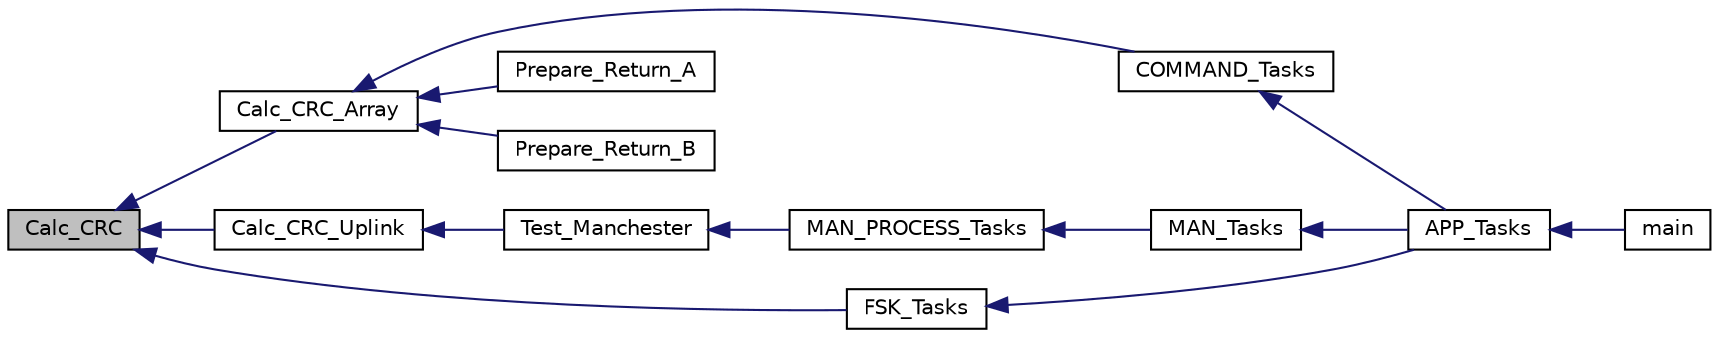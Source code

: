 digraph "Calc_CRC"
{
  edge [fontname="Helvetica",fontsize="10",labelfontname="Helvetica",labelfontsize="10"];
  node [fontname="Helvetica",fontsize="10",shape=record];
  rankdir="LR";
  Node9 [label="Calc_CRC",height=0.2,width=0.4,color="black", fillcolor="grey75", style="filled", fontcolor="black"];
  Node9 -> Node10 [dir="back",color="midnightblue",fontsize="10",style="solid",fontname="Helvetica"];
  Node10 [label="Calc_CRC_Array",height=0.2,width=0.4,color="black", fillcolor="white", style="filled",URL="$inszt__statusst_8c.html#ad52062411721def378a9750434efabe7"];
  Node10 -> Node11 [dir="back",color="midnightblue",fontsize="10",style="solid",fontname="Helvetica"];
  Node11 [label="COMMAND_Tasks",height=0.2,width=0.4,color="black", fillcolor="white", style="filled",URL="$inszt___u_s_b_8c.html#a18253442833a6f9dcc1031492524596c"];
  Node11 -> Node12 [dir="back",color="midnightblue",fontsize="10",style="solid",fontname="Helvetica"];
  Node12 [label="APP_Tasks",height=0.2,width=0.4,color="black", fillcolor="white", style="filled",URL="$inszt__wl__sps_8c.html#a859aee46b660cfee47cfd45ce08f6862"];
  Node12 -> Node13 [dir="back",color="midnightblue",fontsize="10",style="solid",fontname="Helvetica"];
  Node13 [label="main",height=0.2,width=0.4,color="black", fillcolor="white", style="filled",URL="$main_8c.html#a840291bc02cba5474a4cb46a9b9566fe"];
  Node10 -> Node14 [dir="back",color="midnightblue",fontsize="10",style="solid",fontname="Helvetica"];
  Node14 [label="Prepare_Return_A",height=0.2,width=0.4,color="black", fillcolor="white", style="filled",URL="$statusst_8h.html#a0e9c19489da0b2f35029d786831aba98"];
  Node10 -> Node15 [dir="back",color="midnightblue",fontsize="10",style="solid",fontname="Helvetica"];
  Node15 [label="Prepare_Return_B",height=0.2,width=0.4,color="black", fillcolor="white", style="filled",URL="$statusst_8h.html#ab840ab8e52cac36008d83ff62f7124ca"];
  Node9 -> Node16 [dir="back",color="midnightblue",fontsize="10",style="solid",fontname="Helvetica"];
  Node16 [label="Calc_CRC_Uplink",height=0.2,width=0.4,color="black", fillcolor="white", style="filled",URL="$inszt__statusst_8c.html#a3986e22036b3b68348435b4d7e381429"];
  Node16 -> Node17 [dir="back",color="midnightblue",fontsize="10",style="solid",fontname="Helvetica"];
  Node17 [label="Test_Manchester",height=0.2,width=0.4,color="black", fillcolor="white", style="filled",URL="$man_8c.html#a58180a4bddf2eb82b49ce86257a95346"];
  Node17 -> Node18 [dir="back",color="midnightblue",fontsize="10",style="solid",fontname="Helvetica"];
  Node18 [label="MAN_PROCESS_Tasks",height=0.2,width=0.4,color="black", fillcolor="white", style="filled",URL="$man_8c.html#a48e348dab43f9719d4c7f62dcdc91ccf"];
  Node18 -> Node19 [dir="back",color="midnightblue",fontsize="10",style="solid",fontname="Helvetica"];
  Node19 [label="MAN_Tasks",height=0.2,width=0.4,color="black", fillcolor="white", style="filled",URL="$man_8c.html#aee1e768706fd21921cca7b874ff4f232"];
  Node19 -> Node12 [dir="back",color="midnightblue",fontsize="10",style="solid",fontname="Helvetica"];
  Node9 -> Node20 [dir="back",color="midnightblue",fontsize="10",style="solid",fontname="Helvetica"];
  Node20 [label="FSK_Tasks",height=0.2,width=0.4,color="black", fillcolor="white", style="filled",URL="$inszt__timers_8c.html#a86e42784b2bc0d852d28898161103760"];
  Node20 -> Node12 [dir="back",color="midnightblue",fontsize="10",style="solid",fontname="Helvetica"];
}
